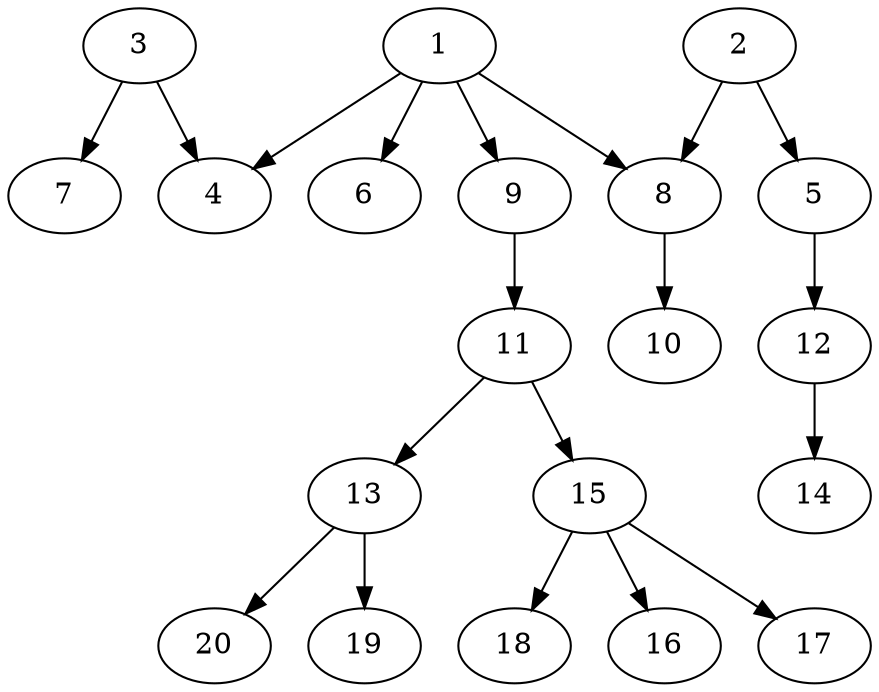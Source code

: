 // DAG automatically generated by daggen at Sat Jul 27 15:38:13 2019
// ./daggen --dot -n 20 --ccr 0.3 --fat 0.6 --regular 0.5 --density 0.4 --mindata 5242880 --maxdata 52428800 
digraph G {
  1 [size="120862720", alpha="0.07", expect_size="36258816"] 
  1 -> 4 [size ="36258816"]
  1 -> 6 [size ="36258816"]
  1 -> 8 [size ="36258816"]
  1 -> 9 [size ="36258816"]
  2 [size="29300053", alpha="0.05", expect_size="8790016"] 
  2 -> 5 [size ="8790016"]
  2 -> 8 [size ="8790016"]
  3 [size="107533653", alpha="0.17", expect_size="32260096"] 
  3 -> 4 [size ="32260096"]
  3 -> 7 [size ="32260096"]
  4 [size="170666667", alpha="0.17", expect_size="51200000"] 
  5 [size="90166613", alpha="0.09", expect_size="27049984"] 
  5 -> 12 [size ="27049984"]
  6 [size="64180907", alpha="0.03", expect_size="19254272"] 
  7 [size="77666987", alpha="0.08", expect_size="23300096"] 
  8 [size="99133440", alpha="0.13", expect_size="29740032"] 
  8 -> 10 [size ="29740032"]
  9 [size="171741867", alpha="0.16", expect_size="51522560"] 
  9 -> 11 [size ="51522560"]
  10 [size="97051307", alpha="0.17", expect_size="29115392"] 
  11 [size="35809280", alpha="0.07", expect_size="10742784"] 
  11 -> 13 [size ="10742784"]
  11 -> 15 [size ="10742784"]
  12 [size="90999467", alpha="0.08", expect_size="27299840"] 
  12 -> 14 [size ="27299840"]
  13 [size="131652267", alpha="0.01", expect_size="39495680"] 
  13 -> 19 [size ="39495680"]
  13 -> 20 [size ="39495680"]
  14 [size="105864533", alpha="0.12", expect_size="31759360"] 
  15 [size="78557867", alpha="0.03", expect_size="23567360"] 
  15 -> 16 [size ="23567360"]
  15 -> 17 [size ="23567360"]
  15 -> 18 [size ="23567360"]
  16 [size="150770347", alpha="0.02", expect_size="45231104"] 
  17 [size="173100373", alpha="0.04", expect_size="51930112"] 
  18 [size="75840853", alpha="0.13", expect_size="22752256"] 
  19 [size="20309333", alpha="0.19", expect_size="6092800"] 
  20 [size="143889067", alpha="0.08", expect_size="43166720"] 
}
